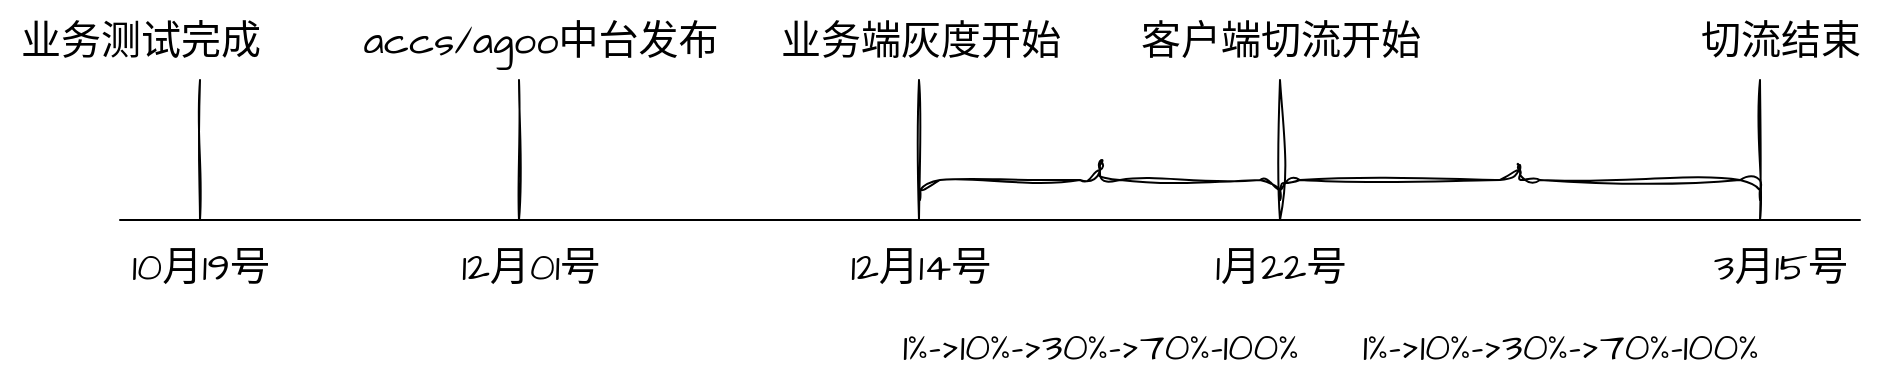 <mxfile version="22.1.21" type="github">
  <diagram name="第 1 页" id="OJ8gmaUpr-2PnzfMBsiJ">
    <mxGraphModel dx="1489" dy="631" grid="0" gridSize="10" guides="1" tooltips="1" connect="1" arrows="1" fold="1" page="0" pageScale="1" pageWidth="827" pageHeight="1169" math="0" shadow="0">
      <root>
        <mxCell id="0" />
        <mxCell id="1" parent="0" />
        <mxCell id="-7CffuLAVrLgNFppaeQT-1" value="" style="endArrow=none;html=1;rounded=0;sketch=1;hachureGap=4;jiggle=2;curveFitting=1;fontFamily=Architects Daughter;fontSource=https%3A%2F%2Ffonts.googleapis.com%2Fcss%3Ffamily%3DArchitects%2BDaughter;fontSize=16;" edge="1" parent="1">
          <mxGeometry width="50" height="50" relative="1" as="geometry">
            <mxPoint x="40" y="280" as="sourcePoint" />
            <mxPoint x="910" y="280" as="targetPoint" />
          </mxGeometry>
        </mxCell>
        <mxCell id="-7CffuLAVrLgNFppaeQT-2" value="" style="endArrow=none;html=1;rounded=0;sketch=1;hachureGap=4;jiggle=2;curveFitting=1;fontFamily=Architects Daughter;fontSource=https%3A%2F%2Ffonts.googleapis.com%2Fcss%3Ffamily%3DArchitects%2BDaughter;fontSize=16;" edge="1" parent="1">
          <mxGeometry width="50" height="50" relative="1" as="geometry">
            <mxPoint x="80" y="280" as="sourcePoint" />
            <mxPoint x="80" y="210" as="targetPoint" />
          </mxGeometry>
        </mxCell>
        <mxCell id="-7CffuLAVrLgNFppaeQT-3" value="" style="endArrow=none;html=1;rounded=0;sketch=1;hachureGap=4;jiggle=2;curveFitting=1;fontFamily=Architects Daughter;fontSource=https%3A%2F%2Ffonts.googleapis.com%2Fcss%3Ffamily%3DArchitects%2BDaughter;fontSize=16;" edge="1" parent="1">
          <mxGeometry width="50" height="50" relative="1" as="geometry">
            <mxPoint x="239.5" y="280" as="sourcePoint" />
            <mxPoint x="239.5" y="210" as="targetPoint" />
          </mxGeometry>
        </mxCell>
        <mxCell id="-7CffuLAVrLgNFppaeQT-4" value="" style="endArrow=none;html=1;rounded=0;sketch=1;hachureGap=4;jiggle=2;curveFitting=1;fontFamily=Architects Daughter;fontSource=https%3A%2F%2Ffonts.googleapis.com%2Fcss%3Ffamily%3DArchitects%2BDaughter;fontSize=16;" edge="1" parent="1">
          <mxGeometry width="50" height="50" relative="1" as="geometry">
            <mxPoint x="439.5" y="280" as="sourcePoint" />
            <mxPoint x="439.5" y="210" as="targetPoint" />
          </mxGeometry>
        </mxCell>
        <mxCell id="-7CffuLAVrLgNFppaeQT-5" value="" style="endArrow=none;html=1;rounded=0;sketch=1;hachureGap=4;jiggle=2;curveFitting=1;fontFamily=Architects Daughter;fontSource=https%3A%2F%2Ffonts.googleapis.com%2Fcss%3Ffamily%3DArchitects%2BDaughter;fontSize=16;" edge="1" parent="1">
          <mxGeometry width="50" height="50" relative="1" as="geometry">
            <mxPoint x="620" y="280" as="sourcePoint" />
            <mxPoint x="620" y="210" as="targetPoint" />
          </mxGeometry>
        </mxCell>
        <mxCell id="-7CffuLAVrLgNFppaeQT-6" value="" style="endArrow=none;html=1;rounded=0;sketch=1;hachureGap=4;jiggle=2;curveFitting=1;fontFamily=Architects Daughter;fontSource=https%3A%2F%2Ffonts.googleapis.com%2Fcss%3Ffamily%3DArchitects%2BDaughter;fontSize=16;" edge="1" parent="1">
          <mxGeometry width="50" height="50" relative="1" as="geometry">
            <mxPoint x="860" y="280" as="sourcePoint" />
            <mxPoint x="860" y="210" as="targetPoint" />
          </mxGeometry>
        </mxCell>
        <mxCell id="-7CffuLAVrLgNFppaeQT-7" value="业务测试完成" style="text;html=1;align=center;verticalAlign=middle;resizable=0;points=[];autosize=1;strokeColor=none;fillColor=none;fontSize=20;fontFamily=Architects Daughter;" vertex="1" parent="1">
          <mxGeometry x="-20" y="170" width="140" height="40" as="geometry" />
        </mxCell>
        <mxCell id="-7CffuLAVrLgNFppaeQT-8" value="accs/agoo中台发布" style="text;html=1;align=center;verticalAlign=middle;resizable=0;points=[];autosize=1;strokeColor=none;fillColor=none;fontSize=20;fontFamily=Architects Daughter;" vertex="1" parent="1">
          <mxGeometry x="150" y="170" width="200" height="40" as="geometry" />
        </mxCell>
        <mxCell id="-7CffuLAVrLgNFppaeQT-9" value="业务端灰度开始" style="text;html=1;align=center;verticalAlign=middle;resizable=0;points=[];autosize=1;strokeColor=none;fillColor=none;fontSize=20;fontFamily=Architects Daughter;" vertex="1" parent="1">
          <mxGeometry x="360" y="170" width="160" height="40" as="geometry" />
        </mxCell>
        <mxCell id="-7CffuLAVrLgNFppaeQT-10" value="客户端切流开始" style="text;html=1;align=center;verticalAlign=middle;resizable=0;points=[];autosize=1;strokeColor=none;fillColor=none;fontSize=20;fontFamily=Architects Daughter;" vertex="1" parent="1">
          <mxGeometry x="540" y="170" width="160" height="40" as="geometry" />
        </mxCell>
        <mxCell id="-7CffuLAVrLgNFppaeQT-11" value="切流结束" style="text;html=1;align=center;verticalAlign=middle;resizable=0;points=[];autosize=1;strokeColor=none;fillColor=none;fontSize=20;fontFamily=Architects Daughter;" vertex="1" parent="1">
          <mxGeometry x="820" y="170" width="100" height="40" as="geometry" />
        </mxCell>
        <mxCell id="-7CffuLAVrLgNFppaeQT-12" value="10月19号" style="text;html=1;align=center;verticalAlign=middle;resizable=0;points=[];autosize=1;strokeColor=none;fillColor=none;fontSize=20;fontFamily=Architects Daughter;" vertex="1" parent="1">
          <mxGeometry x="35" y="283" width="90" height="40" as="geometry" />
        </mxCell>
        <mxCell id="-7CffuLAVrLgNFppaeQT-13" value="12月01号" style="text;html=1;align=center;verticalAlign=middle;resizable=0;points=[];autosize=1;strokeColor=none;fillColor=none;fontSize=20;fontFamily=Architects Daughter;" vertex="1" parent="1">
          <mxGeometry x="200" y="283" width="90" height="40" as="geometry" />
        </mxCell>
        <mxCell id="-7CffuLAVrLgNFppaeQT-14" value="12月14号" style="text;html=1;align=center;verticalAlign=middle;resizable=0;points=[];autosize=1;strokeColor=none;fillColor=none;fontSize=20;fontFamily=Architects Daughter;" vertex="1" parent="1">
          <mxGeometry x="395" y="283" width="90" height="40" as="geometry" />
        </mxCell>
        <mxCell id="-7CffuLAVrLgNFppaeQT-15" value="1月22号" style="text;html=1;align=center;verticalAlign=middle;resizable=0;points=[];autosize=1;strokeColor=none;fillColor=none;fontSize=20;fontFamily=Architects Daughter;" vertex="1" parent="1">
          <mxGeometry x="575" y="283" width="90" height="40" as="geometry" />
        </mxCell>
        <mxCell id="-7CffuLAVrLgNFppaeQT-16" value="3月15号" style="text;html=1;align=center;verticalAlign=middle;resizable=0;points=[];autosize=1;strokeColor=none;fillColor=none;fontSize=20;fontFamily=Architects Daughter;" vertex="1" parent="1">
          <mxGeometry x="825" y="283" width="90" height="40" as="geometry" />
        </mxCell>
        <mxCell id="-7CffuLAVrLgNFppaeQT-18" value="" style="shape=curlyBracket;whiteSpace=wrap;html=1;rounded=1;flipH=1;labelPosition=right;verticalLabelPosition=middle;align=left;verticalAlign=middle;sketch=1;hachureGap=4;jiggle=2;curveFitting=1;fontFamily=Architects Daughter;fontSource=https%3A%2F%2Ffonts.googleapis.com%2Fcss%3Ffamily%3DArchitects%2BDaughter;fontSize=20;direction=south;" vertex="1" parent="1">
          <mxGeometry x="440" y="250" width="180" height="20" as="geometry" />
        </mxCell>
        <mxCell id="-7CffuLAVrLgNFppaeQT-20" value="1%-&amp;gt;10%-&amp;gt;30%-&amp;gt;70%-100%" style="text;html=1;align=center;verticalAlign=middle;resizable=0;points=[];autosize=1;strokeColor=none;fillColor=none;fontSize=20;fontFamily=Architects Daughter;" vertex="1" parent="1">
          <mxGeometry x="420" y="323" width="220" height="40" as="geometry" />
        </mxCell>
        <mxCell id="-7CffuLAVrLgNFppaeQT-21" value="" style="shape=curlyBracket;whiteSpace=wrap;html=1;rounded=1;flipH=1;labelPosition=right;verticalLabelPosition=middle;align=left;verticalAlign=middle;sketch=1;hachureGap=4;jiggle=2;curveFitting=1;fontFamily=Architects Daughter;fontSource=https%3A%2F%2Ffonts.googleapis.com%2Fcss%3Ffamily%3DArchitects%2BDaughter;fontSize=20;direction=south;" vertex="1" parent="1">
          <mxGeometry x="620" y="250" width="240" height="20" as="geometry" />
        </mxCell>
        <mxCell id="-7CffuLAVrLgNFppaeQT-22" value="1%-&amp;gt;10%-&amp;gt;30%-&amp;gt;70%-100%" style="text;html=1;align=center;verticalAlign=middle;resizable=0;points=[];autosize=1;strokeColor=none;fillColor=none;fontSize=20;fontFamily=Architects Daughter;" vertex="1" parent="1">
          <mxGeometry x="650" y="323" width="220" height="40" as="geometry" />
        </mxCell>
      </root>
    </mxGraphModel>
  </diagram>
</mxfile>
